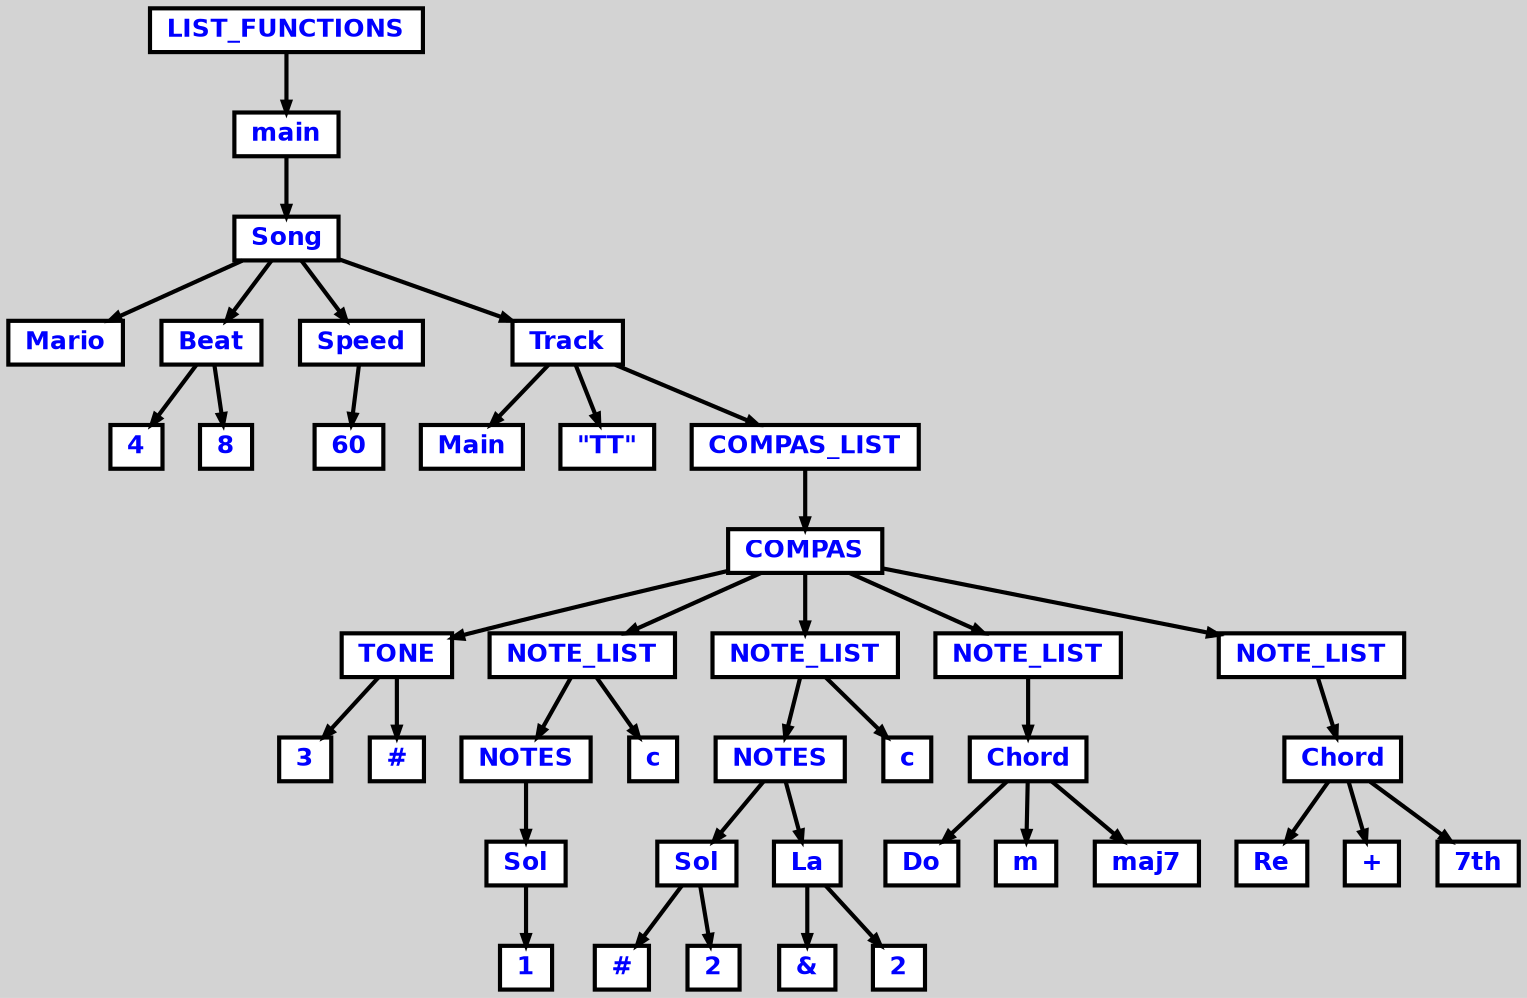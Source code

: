 digraph {

	ordering=out;
	ranksep=.4;
	bgcolor="lightgrey"; node [shape=box, fixedsize=false, fontsize=12, fontname="Helvetica-bold", fontcolor="blue"
		width=.25, height=.25, color="black", fillcolor="white", style="filled, solid, bold"];
	edge [arrowsize=.5, color="black", style="bold"]

  n0 [label="LIST_FUNCTIONS"];
  n1 [label="main"];
  n1 [label="main"];
  n2 [label="Song"];
  n2 [label="Song"];
  n3 [label="Mario"];
  n4 [label="Beat"];
  n4 [label="Beat"];
  n5 [label="4"];
  n6 [label="8"];
  n7 [label="Speed"];
  n7 [label="Speed"];
  n8 [label="60"];
  n9 [label="Track"];
  n9 [label="Track"];
  n10 [label="Main"];
  n11 [label="\"TT\""];
  n12 [label="COMPAS_LIST"];
  n12 [label="COMPAS_LIST"];
  n13 [label="COMPAS"];
  n13 [label="COMPAS"];
  n14 [label="TONE"];
  n14 [label="TONE"];
  n15 [label="3"];
  n16 [label="#"];
  n17 [label="NOTE_LIST"];
  n17 [label="NOTE_LIST"];
  n18 [label="NOTES"];
  n18 [label="NOTES"];
  n19 [label="Sol"];
  n19 [label="Sol"];
  n20 [label="1"];
  n21 [label="c"];
  n22 [label="NOTE_LIST"];
  n22 [label="NOTE_LIST"];
  n23 [label="NOTES"];
  n23 [label="NOTES"];
  n24 [label="Sol"];
  n24 [label="Sol"];
  n25 [label="#"];
  n26 [label="2"];
  n27 [label="La"];
  n27 [label="La"];
  n28 [label="&"];
  n29 [label="2"];
  n30 [label="c"];
  n31 [label="NOTE_LIST"];
  n31 [label="NOTE_LIST"];
  n32 [label="Chord"];
  n32 [label="Chord"];
  n33 [label="Do"];
  n34 [label="m"];
  n35 [label="maj7"];
  n36 [label="NOTE_LIST"];
  n36 [label="NOTE_LIST"];
  n37 [label="Chord"];
  n37 [label="Chord"];
  n38 [label="Re"];
  n39 [label="+"];
  n40 [label="7th"];

  n0 -> n1 // "LIST_FUNCTIONS" -> "main"
  n1 -> n2 // "main" -> "Song"
  n2 -> n3 // "Song" -> "Mario"
  n2 -> n4 // "Song" -> "Beat"
  n4 -> n5 // "Beat" -> "4"
  n4 -> n6 // "Beat" -> "8"
  n2 -> n7 // "Song" -> "Speed"
  n7 -> n8 // "Speed" -> "60"
  n2 -> n9 // "Song" -> "Track"
  n9 -> n10 // "Track" -> "Main"
  n9 -> n11 // "Track" -> "\"TT\""
  n9 -> n12 // "Track" -> "COMPAS_LIST"
  n12 -> n13 // "COMPAS_LIST" -> "COMPAS"
  n13 -> n14 // "COMPAS" -> "TONE"
  n14 -> n15 // "TONE" -> "3"
  n14 -> n16 // "TONE" -> "#"
  n13 -> n17 // "COMPAS" -> "NOTE_LIST"
  n17 -> n18 // "NOTE_LIST" -> "NOTES"
  n18 -> n19 // "NOTES" -> "Sol"
  n19 -> n20 // "Sol" -> "1"
  n17 -> n21 // "NOTE_LIST" -> "c"
  n13 -> n22 // "COMPAS" -> "NOTE_LIST"
  n22 -> n23 // "NOTE_LIST" -> "NOTES"
  n23 -> n24 // "NOTES" -> "Sol"
  n24 -> n25 // "Sol" -> "#"
  n24 -> n26 // "Sol" -> "2"
  n23 -> n27 // "NOTES" -> "La"
  n27 -> n28 // "La" -> "&"
  n27 -> n29 // "La" -> "2"
  n22 -> n30 // "NOTE_LIST" -> "c"
  n13 -> n31 // "COMPAS" -> "NOTE_LIST"
  n31 -> n32 // "NOTE_LIST" -> "Chord"
  n32 -> n33 // "Chord" -> "Do"
  n32 -> n34 // "Chord" -> "m"
  n32 -> n35 // "Chord" -> "maj7"
  n13 -> n36 // "COMPAS" -> "NOTE_LIST"
  n36 -> n37 // "NOTE_LIST" -> "Chord"
  n37 -> n38 // "Chord" -> "Re"
  n37 -> n39 // "Chord" -> "+"
  n37 -> n40 // "Chord" -> "7th"

}
